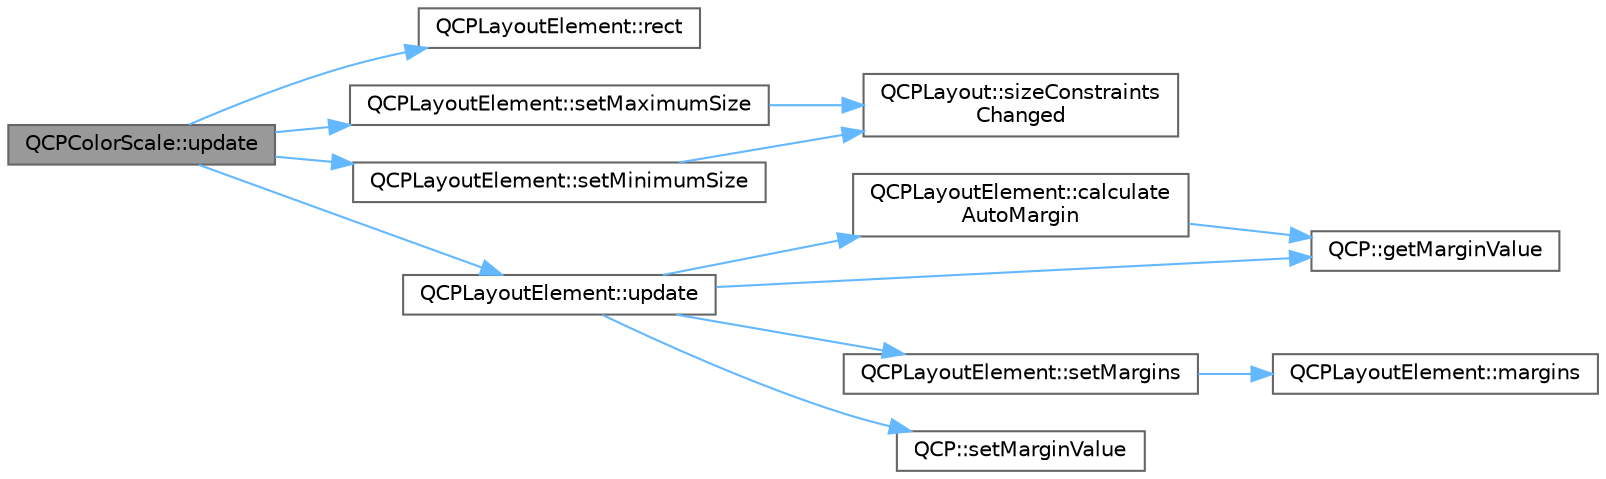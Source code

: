 digraph "QCPColorScale::update"
{
 // LATEX_PDF_SIZE
  bgcolor="transparent";
  edge [fontname=Helvetica,fontsize=10,labelfontname=Helvetica,labelfontsize=10];
  node [fontname=Helvetica,fontsize=10,shape=box,height=0.2,width=0.4];
  rankdir="LR";
  Node1 [label="QCPColorScale::update",height=0.2,width=0.4,color="gray40", fillcolor="grey60", style="filled", fontcolor="black",tooltip=" "];
  Node1 -> Node2 [color="steelblue1",style="solid"];
  Node2 [label="QCPLayoutElement::rect",height=0.2,width=0.4,color="grey40", fillcolor="white", style="filled",URL="$class_q_c_p_layout_element.html#a208effccfe2cca4a0eaf9393e60f2dd4",tooltip=" "];
  Node1 -> Node3 [color="steelblue1",style="solid"];
  Node3 [label="QCPLayoutElement::setMaximumSize",height=0.2,width=0.4,color="grey40", fillcolor="white", style="filled",URL="$class_q_c_p_layout_element.html#a74eb5280a737ab44833d506db65efd95",tooltip=" "];
  Node3 -> Node4 [color="steelblue1",style="solid"];
  Node4 [label="QCPLayout::sizeConstraints\lChanged",height=0.2,width=0.4,color="grey40", fillcolor="white", style="filled",URL="$class_q_c_p_layout.html#aeac66a292f65cf7f8adf94eb92345b3e",tooltip=" "];
  Node1 -> Node5 [color="steelblue1",style="solid"];
  Node5 [label="QCPLayoutElement::setMinimumSize",height=0.2,width=0.4,color="grey40", fillcolor="white", style="filled",URL="$class_q_c_p_layout_element.html#a5dd29a3c8bc88440c97c06b67be7886b",tooltip=" "];
  Node5 -> Node4 [color="steelblue1",style="solid"];
  Node1 -> Node6 [color="steelblue1",style="solid"];
  Node6 [label="QCPLayoutElement::update",height=0.2,width=0.4,color="grey40", fillcolor="white", style="filled",URL="$class_q_c_p_layout_element.html#a929c2ec62e0e0e1d8418eaa802e2af9b",tooltip=" "];
  Node6 -> Node7 [color="steelblue1",style="solid"];
  Node7 [label="QCPLayoutElement::calculate\lAutoMargin",height=0.2,width=0.4,color="grey40", fillcolor="white", style="filled",URL="$class_q_c_p_layout_element.html#a005c9f0fe84bc1591a2cf2c46fd477b4",tooltip=" "];
  Node7 -> Node8 [color="steelblue1",style="solid"];
  Node8 [label="QCP::getMarginValue",height=0.2,width=0.4,color="grey40", fillcolor="white", style="filled",URL="$namespace_q_c_p.html#a23a2679d3495c444acc26acc61e35b5b",tooltip=" "];
  Node6 -> Node8 [color="steelblue1",style="solid"];
  Node6 -> Node9 [color="steelblue1",style="solid"];
  Node9 [label="QCPLayoutElement::setMargins",height=0.2,width=0.4,color="grey40", fillcolor="white", style="filled",URL="$class_q_c_p_layout_element.html#a8f450b1f3f992ad576fce2c63d8b79cf",tooltip=" "];
  Node9 -> Node10 [color="steelblue1",style="solid"];
  Node10 [label="QCPLayoutElement::margins",height=0.2,width=0.4,color="grey40", fillcolor="white", style="filled",URL="$class_q_c_p_layout_element.html#af4ac9450aa2d60863bf3a8ea0c940c9d",tooltip=" "];
  Node6 -> Node11 [color="steelblue1",style="solid"];
  Node11 [label="QCP::setMarginValue",height=0.2,width=0.4,color="grey40", fillcolor="white", style="filled",URL="$namespace_q_c_p.html#afbf6e3084c108f2bb4372107945ee82f",tooltip=" "];
}
